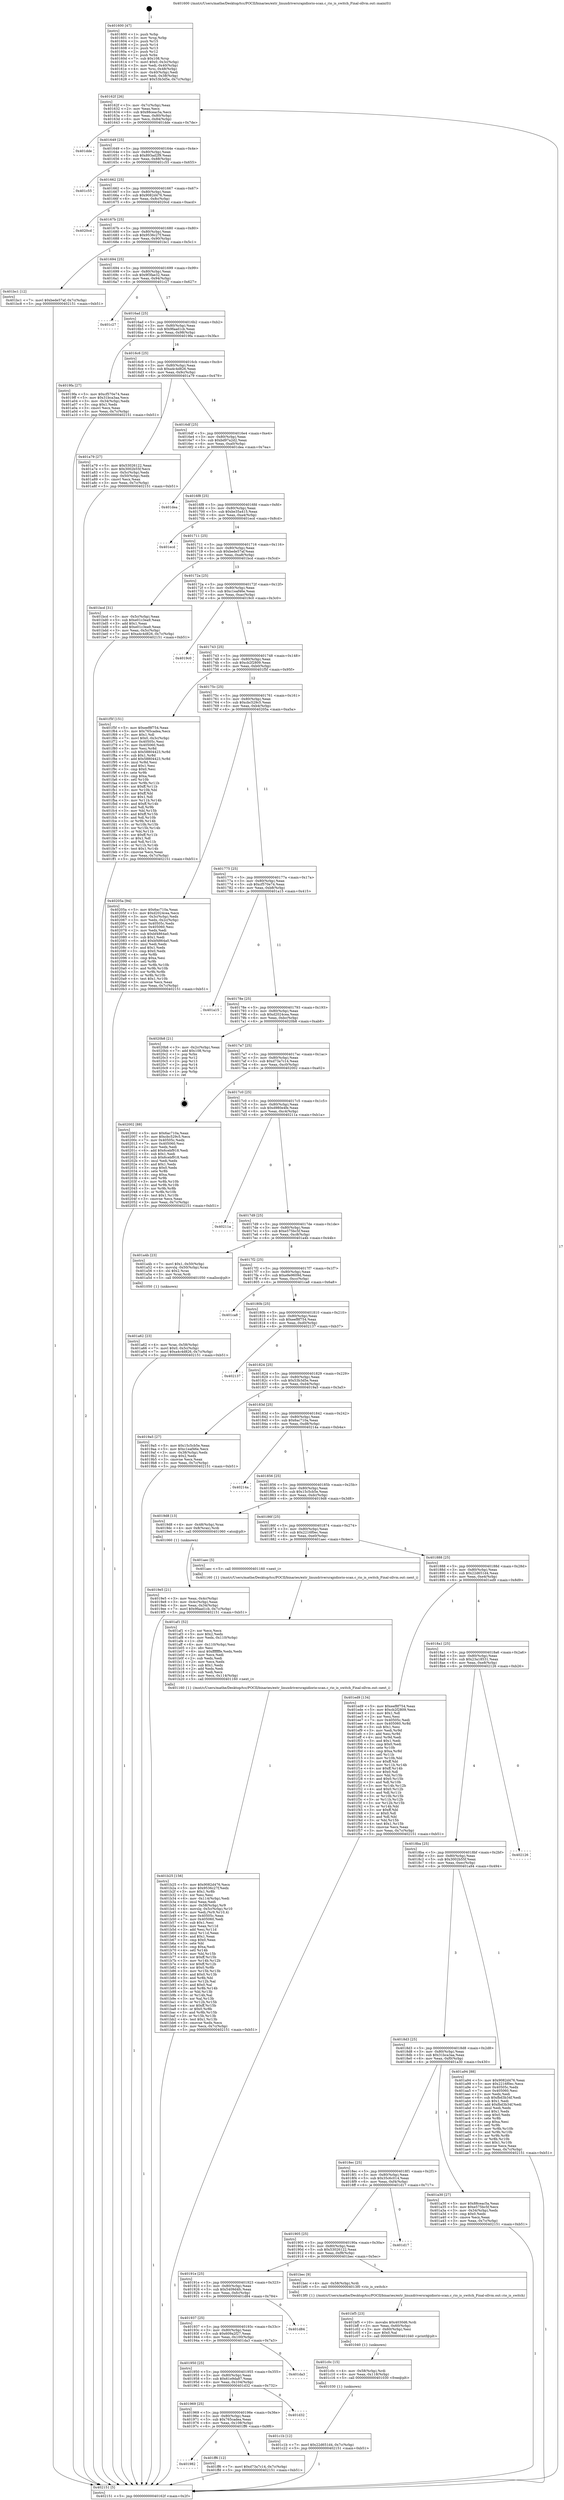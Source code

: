 digraph "0x401600" {
  label = "0x401600 (/mnt/c/Users/mathe/Desktop/tcc/POCII/binaries/extr_linuxdriversrapidiorio-scan.c_rio_is_switch_Final-ollvm.out::main(0))"
  labelloc = "t"
  node[shape=record]

  Entry [label="",width=0.3,height=0.3,shape=circle,fillcolor=black,style=filled]
  "0x40162f" [label="{
     0x40162f [26]\l
     | [instrs]\l
     &nbsp;&nbsp;0x40162f \<+3\>: mov -0x7c(%rbp),%eax\l
     &nbsp;&nbsp;0x401632 \<+2\>: mov %eax,%ecx\l
     &nbsp;&nbsp;0x401634 \<+6\>: sub $0x88ceac5a,%ecx\l
     &nbsp;&nbsp;0x40163a \<+3\>: mov %eax,-0x80(%rbp)\l
     &nbsp;&nbsp;0x40163d \<+6\>: mov %ecx,-0x84(%rbp)\l
     &nbsp;&nbsp;0x401643 \<+6\>: je 0000000000401dde \<main+0x7de\>\l
  }"]
  "0x401dde" [label="{
     0x401dde\l
  }", style=dashed]
  "0x401649" [label="{
     0x401649 [25]\l
     | [instrs]\l
     &nbsp;&nbsp;0x401649 \<+5\>: jmp 000000000040164e \<main+0x4e\>\l
     &nbsp;&nbsp;0x40164e \<+3\>: mov -0x80(%rbp),%eax\l
     &nbsp;&nbsp;0x401651 \<+5\>: sub $0x893ad2f9,%eax\l
     &nbsp;&nbsp;0x401656 \<+6\>: mov %eax,-0x88(%rbp)\l
     &nbsp;&nbsp;0x40165c \<+6\>: je 0000000000401c55 \<main+0x655\>\l
  }"]
  Exit [label="",width=0.3,height=0.3,shape=circle,fillcolor=black,style=filled,peripheries=2]
  "0x401c55" [label="{
     0x401c55\l
  }", style=dashed]
  "0x401662" [label="{
     0x401662 [25]\l
     | [instrs]\l
     &nbsp;&nbsp;0x401662 \<+5\>: jmp 0000000000401667 \<main+0x67\>\l
     &nbsp;&nbsp;0x401667 \<+3\>: mov -0x80(%rbp),%eax\l
     &nbsp;&nbsp;0x40166a \<+5\>: sub $0x9082d476,%eax\l
     &nbsp;&nbsp;0x40166f \<+6\>: mov %eax,-0x8c(%rbp)\l
     &nbsp;&nbsp;0x401675 \<+6\>: je 00000000004020cd \<main+0xacd\>\l
  }"]
  "0x401982" [label="{
     0x401982\l
  }", style=dashed]
  "0x4020cd" [label="{
     0x4020cd\l
  }", style=dashed]
  "0x40167b" [label="{
     0x40167b [25]\l
     | [instrs]\l
     &nbsp;&nbsp;0x40167b \<+5\>: jmp 0000000000401680 \<main+0x80\>\l
     &nbsp;&nbsp;0x401680 \<+3\>: mov -0x80(%rbp),%eax\l
     &nbsp;&nbsp;0x401683 \<+5\>: sub $0x9536c27f,%eax\l
     &nbsp;&nbsp;0x401688 \<+6\>: mov %eax,-0x90(%rbp)\l
     &nbsp;&nbsp;0x40168e \<+6\>: je 0000000000401bc1 \<main+0x5c1\>\l
  }"]
  "0x401ff6" [label="{
     0x401ff6 [12]\l
     | [instrs]\l
     &nbsp;&nbsp;0x401ff6 \<+7\>: movl $0xd73a7c14,-0x7c(%rbp)\l
     &nbsp;&nbsp;0x401ffd \<+5\>: jmp 0000000000402151 \<main+0xb51\>\l
  }"]
  "0x401bc1" [label="{
     0x401bc1 [12]\l
     | [instrs]\l
     &nbsp;&nbsp;0x401bc1 \<+7\>: movl $0xbede57af,-0x7c(%rbp)\l
     &nbsp;&nbsp;0x401bc8 \<+5\>: jmp 0000000000402151 \<main+0xb51\>\l
  }"]
  "0x401694" [label="{
     0x401694 [25]\l
     | [instrs]\l
     &nbsp;&nbsp;0x401694 \<+5\>: jmp 0000000000401699 \<main+0x99\>\l
     &nbsp;&nbsp;0x401699 \<+3\>: mov -0x80(%rbp),%eax\l
     &nbsp;&nbsp;0x40169c \<+5\>: sub $0x9f3fae32,%eax\l
     &nbsp;&nbsp;0x4016a1 \<+6\>: mov %eax,-0x94(%rbp)\l
     &nbsp;&nbsp;0x4016a7 \<+6\>: je 0000000000401c27 \<main+0x627\>\l
  }"]
  "0x401969" [label="{
     0x401969 [25]\l
     | [instrs]\l
     &nbsp;&nbsp;0x401969 \<+5\>: jmp 000000000040196e \<main+0x36e\>\l
     &nbsp;&nbsp;0x40196e \<+3\>: mov -0x80(%rbp),%eax\l
     &nbsp;&nbsp;0x401971 \<+5\>: sub $0x765cadea,%eax\l
     &nbsp;&nbsp;0x401976 \<+6\>: mov %eax,-0x108(%rbp)\l
     &nbsp;&nbsp;0x40197c \<+6\>: je 0000000000401ff6 \<main+0x9f6\>\l
  }"]
  "0x401c27" [label="{
     0x401c27\l
  }", style=dashed]
  "0x4016ad" [label="{
     0x4016ad [25]\l
     | [instrs]\l
     &nbsp;&nbsp;0x4016ad \<+5\>: jmp 00000000004016b2 \<main+0xb2\>\l
     &nbsp;&nbsp;0x4016b2 \<+3\>: mov -0x80(%rbp),%eax\l
     &nbsp;&nbsp;0x4016b5 \<+5\>: sub $0x9faad1cb,%eax\l
     &nbsp;&nbsp;0x4016ba \<+6\>: mov %eax,-0x98(%rbp)\l
     &nbsp;&nbsp;0x4016c0 \<+6\>: je 00000000004019fa \<main+0x3fa\>\l
  }"]
  "0x401d32" [label="{
     0x401d32\l
  }", style=dashed]
  "0x4019fa" [label="{
     0x4019fa [27]\l
     | [instrs]\l
     &nbsp;&nbsp;0x4019fa \<+5\>: mov $0xcf570e74,%eax\l
     &nbsp;&nbsp;0x4019ff \<+5\>: mov $0x31bca3aa,%ecx\l
     &nbsp;&nbsp;0x401a04 \<+3\>: mov -0x34(%rbp),%edx\l
     &nbsp;&nbsp;0x401a07 \<+3\>: cmp $0x1,%edx\l
     &nbsp;&nbsp;0x401a0a \<+3\>: cmovl %ecx,%eax\l
     &nbsp;&nbsp;0x401a0d \<+3\>: mov %eax,-0x7c(%rbp)\l
     &nbsp;&nbsp;0x401a10 \<+5\>: jmp 0000000000402151 \<main+0xb51\>\l
  }"]
  "0x4016c6" [label="{
     0x4016c6 [25]\l
     | [instrs]\l
     &nbsp;&nbsp;0x4016c6 \<+5\>: jmp 00000000004016cb \<main+0xcb\>\l
     &nbsp;&nbsp;0x4016cb \<+3\>: mov -0x80(%rbp),%eax\l
     &nbsp;&nbsp;0x4016ce \<+5\>: sub $0xa4c4d826,%eax\l
     &nbsp;&nbsp;0x4016d3 \<+6\>: mov %eax,-0x9c(%rbp)\l
     &nbsp;&nbsp;0x4016d9 \<+6\>: je 0000000000401a79 \<main+0x479\>\l
  }"]
  "0x401950" [label="{
     0x401950 [25]\l
     | [instrs]\l
     &nbsp;&nbsp;0x401950 \<+5\>: jmp 0000000000401955 \<main+0x355\>\l
     &nbsp;&nbsp;0x401955 \<+3\>: mov -0x80(%rbp),%eax\l
     &nbsp;&nbsp;0x401958 \<+5\>: sub $0x61e9da87,%eax\l
     &nbsp;&nbsp;0x40195d \<+6\>: mov %eax,-0x104(%rbp)\l
     &nbsp;&nbsp;0x401963 \<+6\>: je 0000000000401d32 \<main+0x732\>\l
  }"]
  "0x401a79" [label="{
     0x401a79 [27]\l
     | [instrs]\l
     &nbsp;&nbsp;0x401a79 \<+5\>: mov $0x53026122,%eax\l
     &nbsp;&nbsp;0x401a7e \<+5\>: mov $0x3002b55f,%ecx\l
     &nbsp;&nbsp;0x401a83 \<+3\>: mov -0x5c(%rbp),%edx\l
     &nbsp;&nbsp;0x401a86 \<+3\>: cmp -0x50(%rbp),%edx\l
     &nbsp;&nbsp;0x401a89 \<+3\>: cmovl %ecx,%eax\l
     &nbsp;&nbsp;0x401a8c \<+3\>: mov %eax,-0x7c(%rbp)\l
     &nbsp;&nbsp;0x401a8f \<+5\>: jmp 0000000000402151 \<main+0xb51\>\l
  }"]
  "0x4016df" [label="{
     0x4016df [25]\l
     | [instrs]\l
     &nbsp;&nbsp;0x4016df \<+5\>: jmp 00000000004016e4 \<main+0xe4\>\l
     &nbsp;&nbsp;0x4016e4 \<+3\>: mov -0x80(%rbp),%eax\l
     &nbsp;&nbsp;0x4016e7 \<+5\>: sub $0xbd97a2d2,%eax\l
     &nbsp;&nbsp;0x4016ec \<+6\>: mov %eax,-0xa0(%rbp)\l
     &nbsp;&nbsp;0x4016f2 \<+6\>: je 0000000000401dea \<main+0x7ea\>\l
  }"]
  "0x401da3" [label="{
     0x401da3\l
  }", style=dashed]
  "0x401dea" [label="{
     0x401dea\l
  }", style=dashed]
  "0x4016f8" [label="{
     0x4016f8 [25]\l
     | [instrs]\l
     &nbsp;&nbsp;0x4016f8 \<+5\>: jmp 00000000004016fd \<main+0xfd\>\l
     &nbsp;&nbsp;0x4016fd \<+3\>: mov -0x80(%rbp),%eax\l
     &nbsp;&nbsp;0x401700 \<+5\>: sub $0xbe35a415,%eax\l
     &nbsp;&nbsp;0x401705 \<+6\>: mov %eax,-0xa4(%rbp)\l
     &nbsp;&nbsp;0x40170b \<+6\>: je 0000000000401ecd \<main+0x8cd\>\l
  }"]
  "0x401937" [label="{
     0x401937 [25]\l
     | [instrs]\l
     &nbsp;&nbsp;0x401937 \<+5\>: jmp 000000000040193c \<main+0x33c\>\l
     &nbsp;&nbsp;0x40193c \<+3\>: mov -0x80(%rbp),%eax\l
     &nbsp;&nbsp;0x40193f \<+5\>: sub $0x609a2f27,%eax\l
     &nbsp;&nbsp;0x401944 \<+6\>: mov %eax,-0x100(%rbp)\l
     &nbsp;&nbsp;0x40194a \<+6\>: je 0000000000401da3 \<main+0x7a3\>\l
  }"]
  "0x401ecd" [label="{
     0x401ecd\l
  }", style=dashed]
  "0x401711" [label="{
     0x401711 [25]\l
     | [instrs]\l
     &nbsp;&nbsp;0x401711 \<+5\>: jmp 0000000000401716 \<main+0x116\>\l
     &nbsp;&nbsp;0x401716 \<+3\>: mov -0x80(%rbp),%eax\l
     &nbsp;&nbsp;0x401719 \<+5\>: sub $0xbede57af,%eax\l
     &nbsp;&nbsp;0x40171e \<+6\>: mov %eax,-0xa8(%rbp)\l
     &nbsp;&nbsp;0x401724 \<+6\>: je 0000000000401bcd \<main+0x5cd\>\l
  }"]
  "0x401d84" [label="{
     0x401d84\l
  }", style=dashed]
  "0x401bcd" [label="{
     0x401bcd [31]\l
     | [instrs]\l
     &nbsp;&nbsp;0x401bcd \<+3\>: mov -0x5c(%rbp),%eax\l
     &nbsp;&nbsp;0x401bd0 \<+5\>: sub $0xe01c3ea9,%eax\l
     &nbsp;&nbsp;0x401bd5 \<+3\>: add $0x1,%eax\l
     &nbsp;&nbsp;0x401bd8 \<+5\>: add $0xe01c3ea9,%eax\l
     &nbsp;&nbsp;0x401bdd \<+3\>: mov %eax,-0x5c(%rbp)\l
     &nbsp;&nbsp;0x401be0 \<+7\>: movl $0xa4c4d826,-0x7c(%rbp)\l
     &nbsp;&nbsp;0x401be7 \<+5\>: jmp 0000000000402151 \<main+0xb51\>\l
  }"]
  "0x40172a" [label="{
     0x40172a [25]\l
     | [instrs]\l
     &nbsp;&nbsp;0x40172a \<+5\>: jmp 000000000040172f \<main+0x12f\>\l
     &nbsp;&nbsp;0x40172f \<+3\>: mov -0x80(%rbp),%eax\l
     &nbsp;&nbsp;0x401732 \<+5\>: sub $0xc1eaf46e,%eax\l
     &nbsp;&nbsp;0x401737 \<+6\>: mov %eax,-0xac(%rbp)\l
     &nbsp;&nbsp;0x40173d \<+6\>: je 00000000004019c0 \<main+0x3c0\>\l
  }"]
  "0x401c1b" [label="{
     0x401c1b [12]\l
     | [instrs]\l
     &nbsp;&nbsp;0x401c1b \<+7\>: movl $0x22d651d4,-0x7c(%rbp)\l
     &nbsp;&nbsp;0x401c22 \<+5\>: jmp 0000000000402151 \<main+0xb51\>\l
  }"]
  "0x4019c0" [label="{
     0x4019c0\l
  }", style=dashed]
  "0x401743" [label="{
     0x401743 [25]\l
     | [instrs]\l
     &nbsp;&nbsp;0x401743 \<+5\>: jmp 0000000000401748 \<main+0x148\>\l
     &nbsp;&nbsp;0x401748 \<+3\>: mov -0x80(%rbp),%eax\l
     &nbsp;&nbsp;0x40174b \<+5\>: sub $0xcb2f2809,%eax\l
     &nbsp;&nbsp;0x401750 \<+6\>: mov %eax,-0xb0(%rbp)\l
     &nbsp;&nbsp;0x401756 \<+6\>: je 0000000000401f5f \<main+0x95f\>\l
  }"]
  "0x401c0c" [label="{
     0x401c0c [15]\l
     | [instrs]\l
     &nbsp;&nbsp;0x401c0c \<+4\>: mov -0x58(%rbp),%rdi\l
     &nbsp;&nbsp;0x401c10 \<+6\>: mov %eax,-0x118(%rbp)\l
     &nbsp;&nbsp;0x401c16 \<+5\>: call 0000000000401030 \<free@plt\>\l
     | [calls]\l
     &nbsp;&nbsp;0x401030 \{1\} (unknown)\l
  }"]
  "0x401f5f" [label="{
     0x401f5f [151]\l
     | [instrs]\l
     &nbsp;&nbsp;0x401f5f \<+5\>: mov $0xeef8f754,%eax\l
     &nbsp;&nbsp;0x401f64 \<+5\>: mov $0x765cadea,%ecx\l
     &nbsp;&nbsp;0x401f69 \<+2\>: mov $0x1,%dl\l
     &nbsp;&nbsp;0x401f6b \<+7\>: movl $0x0,-0x3c(%rbp)\l
     &nbsp;&nbsp;0x401f72 \<+7\>: mov 0x40505c,%esi\l
     &nbsp;&nbsp;0x401f79 \<+7\>: mov 0x405060,%edi\l
     &nbsp;&nbsp;0x401f80 \<+3\>: mov %esi,%r8d\l
     &nbsp;&nbsp;0x401f83 \<+7\>: sub $0x58804423,%r8d\l
     &nbsp;&nbsp;0x401f8a \<+4\>: sub $0x1,%r8d\l
     &nbsp;&nbsp;0x401f8e \<+7\>: add $0x58804423,%r8d\l
     &nbsp;&nbsp;0x401f95 \<+4\>: imul %r8d,%esi\l
     &nbsp;&nbsp;0x401f99 \<+3\>: and $0x1,%esi\l
     &nbsp;&nbsp;0x401f9c \<+3\>: cmp $0x0,%esi\l
     &nbsp;&nbsp;0x401f9f \<+4\>: sete %r9b\l
     &nbsp;&nbsp;0x401fa3 \<+3\>: cmp $0xa,%edi\l
     &nbsp;&nbsp;0x401fa6 \<+4\>: setl %r10b\l
     &nbsp;&nbsp;0x401faa \<+3\>: mov %r9b,%r11b\l
     &nbsp;&nbsp;0x401fad \<+4\>: xor $0xff,%r11b\l
     &nbsp;&nbsp;0x401fb1 \<+3\>: mov %r10b,%bl\l
     &nbsp;&nbsp;0x401fb4 \<+3\>: xor $0xff,%bl\l
     &nbsp;&nbsp;0x401fb7 \<+3\>: xor $0x1,%dl\l
     &nbsp;&nbsp;0x401fba \<+3\>: mov %r11b,%r14b\l
     &nbsp;&nbsp;0x401fbd \<+4\>: and $0xff,%r14b\l
     &nbsp;&nbsp;0x401fc1 \<+3\>: and %dl,%r9b\l
     &nbsp;&nbsp;0x401fc4 \<+3\>: mov %bl,%r15b\l
     &nbsp;&nbsp;0x401fc7 \<+4\>: and $0xff,%r15b\l
     &nbsp;&nbsp;0x401fcb \<+3\>: and %dl,%r10b\l
     &nbsp;&nbsp;0x401fce \<+3\>: or %r9b,%r14b\l
     &nbsp;&nbsp;0x401fd1 \<+3\>: or %r10b,%r15b\l
     &nbsp;&nbsp;0x401fd4 \<+3\>: xor %r15b,%r14b\l
     &nbsp;&nbsp;0x401fd7 \<+3\>: or %bl,%r11b\l
     &nbsp;&nbsp;0x401fda \<+4\>: xor $0xff,%r11b\l
     &nbsp;&nbsp;0x401fde \<+3\>: or $0x1,%dl\l
     &nbsp;&nbsp;0x401fe1 \<+3\>: and %dl,%r11b\l
     &nbsp;&nbsp;0x401fe4 \<+3\>: or %r11b,%r14b\l
     &nbsp;&nbsp;0x401fe7 \<+4\>: test $0x1,%r14b\l
     &nbsp;&nbsp;0x401feb \<+3\>: cmovne %ecx,%eax\l
     &nbsp;&nbsp;0x401fee \<+3\>: mov %eax,-0x7c(%rbp)\l
     &nbsp;&nbsp;0x401ff1 \<+5\>: jmp 0000000000402151 \<main+0xb51\>\l
  }"]
  "0x40175c" [label="{
     0x40175c [25]\l
     | [instrs]\l
     &nbsp;&nbsp;0x40175c \<+5\>: jmp 0000000000401761 \<main+0x161\>\l
     &nbsp;&nbsp;0x401761 \<+3\>: mov -0x80(%rbp),%eax\l
     &nbsp;&nbsp;0x401764 \<+5\>: sub $0xcbc529c5,%eax\l
     &nbsp;&nbsp;0x401769 \<+6\>: mov %eax,-0xb4(%rbp)\l
     &nbsp;&nbsp;0x40176f \<+6\>: je 000000000040205a \<main+0xa5a\>\l
  }"]
  "0x401bf5" [label="{
     0x401bf5 [23]\l
     | [instrs]\l
     &nbsp;&nbsp;0x401bf5 \<+10\>: movabs $0x4030d6,%rdi\l
     &nbsp;&nbsp;0x401bff \<+3\>: mov %eax,-0x60(%rbp)\l
     &nbsp;&nbsp;0x401c02 \<+3\>: mov -0x60(%rbp),%esi\l
     &nbsp;&nbsp;0x401c05 \<+2\>: mov $0x0,%al\l
     &nbsp;&nbsp;0x401c07 \<+5\>: call 0000000000401040 \<printf@plt\>\l
     | [calls]\l
     &nbsp;&nbsp;0x401040 \{1\} (unknown)\l
  }"]
  "0x40205a" [label="{
     0x40205a [94]\l
     | [instrs]\l
     &nbsp;&nbsp;0x40205a \<+5\>: mov $0x6ac710a,%eax\l
     &nbsp;&nbsp;0x40205f \<+5\>: mov $0xd2024cea,%ecx\l
     &nbsp;&nbsp;0x402064 \<+3\>: mov -0x3c(%rbp),%edx\l
     &nbsp;&nbsp;0x402067 \<+3\>: mov %edx,-0x2c(%rbp)\l
     &nbsp;&nbsp;0x40206a \<+7\>: mov 0x40505c,%edx\l
     &nbsp;&nbsp;0x402071 \<+7\>: mov 0x405060,%esi\l
     &nbsp;&nbsp;0x402078 \<+2\>: mov %edx,%edi\l
     &nbsp;&nbsp;0x40207a \<+6\>: sub $0xbf4864a0,%edi\l
     &nbsp;&nbsp;0x402080 \<+3\>: sub $0x1,%edi\l
     &nbsp;&nbsp;0x402083 \<+6\>: add $0xbf4864a0,%edi\l
     &nbsp;&nbsp;0x402089 \<+3\>: imul %edi,%edx\l
     &nbsp;&nbsp;0x40208c \<+3\>: and $0x1,%edx\l
     &nbsp;&nbsp;0x40208f \<+3\>: cmp $0x0,%edx\l
     &nbsp;&nbsp;0x402092 \<+4\>: sete %r8b\l
     &nbsp;&nbsp;0x402096 \<+3\>: cmp $0xa,%esi\l
     &nbsp;&nbsp;0x402099 \<+4\>: setl %r9b\l
     &nbsp;&nbsp;0x40209d \<+3\>: mov %r8b,%r10b\l
     &nbsp;&nbsp;0x4020a0 \<+3\>: and %r9b,%r10b\l
     &nbsp;&nbsp;0x4020a3 \<+3\>: xor %r9b,%r8b\l
     &nbsp;&nbsp;0x4020a6 \<+3\>: or %r8b,%r10b\l
     &nbsp;&nbsp;0x4020a9 \<+4\>: test $0x1,%r10b\l
     &nbsp;&nbsp;0x4020ad \<+3\>: cmovne %ecx,%eax\l
     &nbsp;&nbsp;0x4020b0 \<+3\>: mov %eax,-0x7c(%rbp)\l
     &nbsp;&nbsp;0x4020b3 \<+5\>: jmp 0000000000402151 \<main+0xb51\>\l
  }"]
  "0x401775" [label="{
     0x401775 [25]\l
     | [instrs]\l
     &nbsp;&nbsp;0x401775 \<+5\>: jmp 000000000040177a \<main+0x17a\>\l
     &nbsp;&nbsp;0x40177a \<+3\>: mov -0x80(%rbp),%eax\l
     &nbsp;&nbsp;0x40177d \<+5\>: sub $0xcf570e74,%eax\l
     &nbsp;&nbsp;0x401782 \<+6\>: mov %eax,-0xb8(%rbp)\l
     &nbsp;&nbsp;0x401788 \<+6\>: je 0000000000401a15 \<main+0x415\>\l
  }"]
  "0x40191e" [label="{
     0x40191e [25]\l
     | [instrs]\l
     &nbsp;&nbsp;0x40191e \<+5\>: jmp 0000000000401923 \<main+0x323\>\l
     &nbsp;&nbsp;0x401923 \<+3\>: mov -0x80(%rbp),%eax\l
     &nbsp;&nbsp;0x401926 \<+5\>: sub $0x5409d4fc,%eax\l
     &nbsp;&nbsp;0x40192b \<+6\>: mov %eax,-0xfc(%rbp)\l
     &nbsp;&nbsp;0x401931 \<+6\>: je 0000000000401d84 \<main+0x784\>\l
  }"]
  "0x401a15" [label="{
     0x401a15\l
  }", style=dashed]
  "0x40178e" [label="{
     0x40178e [25]\l
     | [instrs]\l
     &nbsp;&nbsp;0x40178e \<+5\>: jmp 0000000000401793 \<main+0x193\>\l
     &nbsp;&nbsp;0x401793 \<+3\>: mov -0x80(%rbp),%eax\l
     &nbsp;&nbsp;0x401796 \<+5\>: sub $0xd2024cea,%eax\l
     &nbsp;&nbsp;0x40179b \<+6\>: mov %eax,-0xbc(%rbp)\l
     &nbsp;&nbsp;0x4017a1 \<+6\>: je 00000000004020b8 \<main+0xab8\>\l
  }"]
  "0x401bec" [label="{
     0x401bec [9]\l
     | [instrs]\l
     &nbsp;&nbsp;0x401bec \<+4\>: mov -0x58(%rbp),%rdi\l
     &nbsp;&nbsp;0x401bf0 \<+5\>: call 00000000004013f0 \<rio_is_switch\>\l
     | [calls]\l
     &nbsp;&nbsp;0x4013f0 \{1\} (/mnt/c/Users/mathe/Desktop/tcc/POCII/binaries/extr_linuxdriversrapidiorio-scan.c_rio_is_switch_Final-ollvm.out::rio_is_switch)\l
  }"]
  "0x4020b8" [label="{
     0x4020b8 [21]\l
     | [instrs]\l
     &nbsp;&nbsp;0x4020b8 \<+3\>: mov -0x2c(%rbp),%eax\l
     &nbsp;&nbsp;0x4020bb \<+7\>: add $0x108,%rsp\l
     &nbsp;&nbsp;0x4020c2 \<+1\>: pop %rbx\l
     &nbsp;&nbsp;0x4020c3 \<+2\>: pop %r12\l
     &nbsp;&nbsp;0x4020c5 \<+2\>: pop %r13\l
     &nbsp;&nbsp;0x4020c7 \<+2\>: pop %r14\l
     &nbsp;&nbsp;0x4020c9 \<+2\>: pop %r15\l
     &nbsp;&nbsp;0x4020cb \<+1\>: pop %rbp\l
     &nbsp;&nbsp;0x4020cc \<+1\>: ret\l
  }"]
  "0x4017a7" [label="{
     0x4017a7 [25]\l
     | [instrs]\l
     &nbsp;&nbsp;0x4017a7 \<+5\>: jmp 00000000004017ac \<main+0x1ac\>\l
     &nbsp;&nbsp;0x4017ac \<+3\>: mov -0x80(%rbp),%eax\l
     &nbsp;&nbsp;0x4017af \<+5\>: sub $0xd73a7c14,%eax\l
     &nbsp;&nbsp;0x4017b4 \<+6\>: mov %eax,-0xc0(%rbp)\l
     &nbsp;&nbsp;0x4017ba \<+6\>: je 0000000000402002 \<main+0xa02\>\l
  }"]
  "0x401905" [label="{
     0x401905 [25]\l
     | [instrs]\l
     &nbsp;&nbsp;0x401905 \<+5\>: jmp 000000000040190a \<main+0x30a\>\l
     &nbsp;&nbsp;0x40190a \<+3\>: mov -0x80(%rbp),%eax\l
     &nbsp;&nbsp;0x40190d \<+5\>: sub $0x53026122,%eax\l
     &nbsp;&nbsp;0x401912 \<+6\>: mov %eax,-0xf8(%rbp)\l
     &nbsp;&nbsp;0x401918 \<+6\>: je 0000000000401bec \<main+0x5ec\>\l
  }"]
  "0x402002" [label="{
     0x402002 [88]\l
     | [instrs]\l
     &nbsp;&nbsp;0x402002 \<+5\>: mov $0x6ac710a,%eax\l
     &nbsp;&nbsp;0x402007 \<+5\>: mov $0xcbc529c5,%ecx\l
     &nbsp;&nbsp;0x40200c \<+7\>: mov 0x40505c,%edx\l
     &nbsp;&nbsp;0x402013 \<+7\>: mov 0x405060,%esi\l
     &nbsp;&nbsp;0x40201a \<+2\>: mov %edx,%edi\l
     &nbsp;&nbsp;0x40201c \<+6\>: add $0x6cebf918,%edi\l
     &nbsp;&nbsp;0x402022 \<+3\>: sub $0x1,%edi\l
     &nbsp;&nbsp;0x402025 \<+6\>: sub $0x6cebf918,%edi\l
     &nbsp;&nbsp;0x40202b \<+3\>: imul %edi,%edx\l
     &nbsp;&nbsp;0x40202e \<+3\>: and $0x1,%edx\l
     &nbsp;&nbsp;0x402031 \<+3\>: cmp $0x0,%edx\l
     &nbsp;&nbsp;0x402034 \<+4\>: sete %r8b\l
     &nbsp;&nbsp;0x402038 \<+3\>: cmp $0xa,%esi\l
     &nbsp;&nbsp;0x40203b \<+4\>: setl %r9b\l
     &nbsp;&nbsp;0x40203f \<+3\>: mov %r8b,%r10b\l
     &nbsp;&nbsp;0x402042 \<+3\>: and %r9b,%r10b\l
     &nbsp;&nbsp;0x402045 \<+3\>: xor %r9b,%r8b\l
     &nbsp;&nbsp;0x402048 \<+3\>: or %r8b,%r10b\l
     &nbsp;&nbsp;0x40204b \<+4\>: test $0x1,%r10b\l
     &nbsp;&nbsp;0x40204f \<+3\>: cmovne %ecx,%eax\l
     &nbsp;&nbsp;0x402052 \<+3\>: mov %eax,-0x7c(%rbp)\l
     &nbsp;&nbsp;0x402055 \<+5\>: jmp 0000000000402151 \<main+0xb51\>\l
  }"]
  "0x4017c0" [label="{
     0x4017c0 [25]\l
     | [instrs]\l
     &nbsp;&nbsp;0x4017c0 \<+5\>: jmp 00000000004017c5 \<main+0x1c5\>\l
     &nbsp;&nbsp;0x4017c5 \<+3\>: mov -0x80(%rbp),%eax\l
     &nbsp;&nbsp;0x4017c8 \<+5\>: sub $0xd980e4fe,%eax\l
     &nbsp;&nbsp;0x4017cd \<+6\>: mov %eax,-0xc4(%rbp)\l
     &nbsp;&nbsp;0x4017d3 \<+6\>: je 000000000040211a \<main+0xb1a\>\l
  }"]
  "0x401d17" [label="{
     0x401d17\l
  }", style=dashed]
  "0x40211a" [label="{
     0x40211a\l
  }", style=dashed]
  "0x4017d9" [label="{
     0x4017d9 [25]\l
     | [instrs]\l
     &nbsp;&nbsp;0x4017d9 \<+5\>: jmp 00000000004017de \<main+0x1de\>\l
     &nbsp;&nbsp;0x4017de \<+3\>: mov -0x80(%rbp),%eax\l
     &nbsp;&nbsp;0x4017e1 \<+5\>: sub $0xe575bc5f,%eax\l
     &nbsp;&nbsp;0x4017e6 \<+6\>: mov %eax,-0xc8(%rbp)\l
     &nbsp;&nbsp;0x4017ec \<+6\>: je 0000000000401a4b \<main+0x44b\>\l
  }"]
  "0x401b25" [label="{
     0x401b25 [156]\l
     | [instrs]\l
     &nbsp;&nbsp;0x401b25 \<+5\>: mov $0x9082d476,%ecx\l
     &nbsp;&nbsp;0x401b2a \<+5\>: mov $0x9536c27f,%edx\l
     &nbsp;&nbsp;0x401b2f \<+3\>: mov $0x1,%r8b\l
     &nbsp;&nbsp;0x401b32 \<+2\>: xor %esi,%esi\l
     &nbsp;&nbsp;0x401b34 \<+6\>: mov -0x114(%rbp),%edi\l
     &nbsp;&nbsp;0x401b3a \<+3\>: imul %eax,%edi\l
     &nbsp;&nbsp;0x401b3d \<+4\>: mov -0x58(%rbp),%r9\l
     &nbsp;&nbsp;0x401b41 \<+4\>: movslq -0x5c(%rbp),%r10\l
     &nbsp;&nbsp;0x401b45 \<+4\>: mov %edi,(%r9,%r10,4)\l
     &nbsp;&nbsp;0x401b49 \<+7\>: mov 0x40505c,%eax\l
     &nbsp;&nbsp;0x401b50 \<+7\>: mov 0x405060,%edi\l
     &nbsp;&nbsp;0x401b57 \<+3\>: sub $0x1,%esi\l
     &nbsp;&nbsp;0x401b5a \<+3\>: mov %eax,%r11d\l
     &nbsp;&nbsp;0x401b5d \<+3\>: add %esi,%r11d\l
     &nbsp;&nbsp;0x401b60 \<+4\>: imul %r11d,%eax\l
     &nbsp;&nbsp;0x401b64 \<+3\>: and $0x1,%eax\l
     &nbsp;&nbsp;0x401b67 \<+3\>: cmp $0x0,%eax\l
     &nbsp;&nbsp;0x401b6a \<+3\>: sete %bl\l
     &nbsp;&nbsp;0x401b6d \<+3\>: cmp $0xa,%edi\l
     &nbsp;&nbsp;0x401b70 \<+4\>: setl %r14b\l
     &nbsp;&nbsp;0x401b74 \<+3\>: mov %bl,%r15b\l
     &nbsp;&nbsp;0x401b77 \<+4\>: xor $0xff,%r15b\l
     &nbsp;&nbsp;0x401b7b \<+3\>: mov %r14b,%r12b\l
     &nbsp;&nbsp;0x401b7e \<+4\>: xor $0xff,%r12b\l
     &nbsp;&nbsp;0x401b82 \<+4\>: xor $0x0,%r8b\l
     &nbsp;&nbsp;0x401b86 \<+3\>: mov %r15b,%r13b\l
     &nbsp;&nbsp;0x401b89 \<+4\>: and $0x0,%r13b\l
     &nbsp;&nbsp;0x401b8d \<+3\>: and %r8b,%bl\l
     &nbsp;&nbsp;0x401b90 \<+3\>: mov %r12b,%al\l
     &nbsp;&nbsp;0x401b93 \<+2\>: and $0x0,%al\l
     &nbsp;&nbsp;0x401b95 \<+3\>: and %r8b,%r14b\l
     &nbsp;&nbsp;0x401b98 \<+3\>: or %bl,%r13b\l
     &nbsp;&nbsp;0x401b9b \<+3\>: or %r14b,%al\l
     &nbsp;&nbsp;0x401b9e \<+3\>: xor %al,%r13b\l
     &nbsp;&nbsp;0x401ba1 \<+3\>: or %r12b,%r15b\l
     &nbsp;&nbsp;0x401ba4 \<+4\>: xor $0xff,%r15b\l
     &nbsp;&nbsp;0x401ba8 \<+4\>: or $0x0,%r8b\l
     &nbsp;&nbsp;0x401bac \<+3\>: and %r8b,%r15b\l
     &nbsp;&nbsp;0x401baf \<+3\>: or %r15b,%r13b\l
     &nbsp;&nbsp;0x401bb2 \<+4\>: test $0x1,%r13b\l
     &nbsp;&nbsp;0x401bb6 \<+3\>: cmovne %edx,%ecx\l
     &nbsp;&nbsp;0x401bb9 \<+3\>: mov %ecx,-0x7c(%rbp)\l
     &nbsp;&nbsp;0x401bbc \<+5\>: jmp 0000000000402151 \<main+0xb51\>\l
  }"]
  "0x401a4b" [label="{
     0x401a4b [23]\l
     | [instrs]\l
     &nbsp;&nbsp;0x401a4b \<+7\>: movl $0x1,-0x50(%rbp)\l
     &nbsp;&nbsp;0x401a52 \<+4\>: movslq -0x50(%rbp),%rax\l
     &nbsp;&nbsp;0x401a56 \<+4\>: shl $0x2,%rax\l
     &nbsp;&nbsp;0x401a5a \<+3\>: mov %rax,%rdi\l
     &nbsp;&nbsp;0x401a5d \<+5\>: call 0000000000401050 \<malloc@plt\>\l
     | [calls]\l
     &nbsp;&nbsp;0x401050 \{1\} (unknown)\l
  }"]
  "0x4017f2" [label="{
     0x4017f2 [25]\l
     | [instrs]\l
     &nbsp;&nbsp;0x4017f2 \<+5\>: jmp 00000000004017f7 \<main+0x1f7\>\l
     &nbsp;&nbsp;0x4017f7 \<+3\>: mov -0x80(%rbp),%eax\l
     &nbsp;&nbsp;0x4017fa \<+5\>: sub $0xe9e9609d,%eax\l
     &nbsp;&nbsp;0x4017ff \<+6\>: mov %eax,-0xcc(%rbp)\l
     &nbsp;&nbsp;0x401805 \<+6\>: je 0000000000401ca8 \<main+0x6a8\>\l
  }"]
  "0x401af1" [label="{
     0x401af1 [52]\l
     | [instrs]\l
     &nbsp;&nbsp;0x401af1 \<+2\>: xor %ecx,%ecx\l
     &nbsp;&nbsp;0x401af3 \<+5\>: mov $0x2,%edx\l
     &nbsp;&nbsp;0x401af8 \<+6\>: mov %edx,-0x110(%rbp)\l
     &nbsp;&nbsp;0x401afe \<+1\>: cltd\l
     &nbsp;&nbsp;0x401aff \<+6\>: mov -0x110(%rbp),%esi\l
     &nbsp;&nbsp;0x401b05 \<+2\>: idiv %esi\l
     &nbsp;&nbsp;0x401b07 \<+6\>: imul $0xfffffffe,%edx,%edx\l
     &nbsp;&nbsp;0x401b0d \<+2\>: mov %ecx,%edi\l
     &nbsp;&nbsp;0x401b0f \<+2\>: sub %edx,%edi\l
     &nbsp;&nbsp;0x401b11 \<+2\>: mov %ecx,%edx\l
     &nbsp;&nbsp;0x401b13 \<+3\>: sub $0x1,%edx\l
     &nbsp;&nbsp;0x401b16 \<+2\>: add %edx,%edi\l
     &nbsp;&nbsp;0x401b18 \<+2\>: sub %edi,%ecx\l
     &nbsp;&nbsp;0x401b1a \<+6\>: mov %ecx,-0x114(%rbp)\l
     &nbsp;&nbsp;0x401b20 \<+5\>: call 0000000000401160 \<next_i\>\l
     | [calls]\l
     &nbsp;&nbsp;0x401160 \{1\} (/mnt/c/Users/mathe/Desktop/tcc/POCII/binaries/extr_linuxdriversrapidiorio-scan.c_rio_is_switch_Final-ollvm.out::next_i)\l
  }"]
  "0x401ca8" [label="{
     0x401ca8\l
  }", style=dashed]
  "0x40180b" [label="{
     0x40180b [25]\l
     | [instrs]\l
     &nbsp;&nbsp;0x40180b \<+5\>: jmp 0000000000401810 \<main+0x210\>\l
     &nbsp;&nbsp;0x401810 \<+3\>: mov -0x80(%rbp),%eax\l
     &nbsp;&nbsp;0x401813 \<+5\>: sub $0xeef8f754,%eax\l
     &nbsp;&nbsp;0x401818 \<+6\>: mov %eax,-0xd0(%rbp)\l
     &nbsp;&nbsp;0x40181e \<+6\>: je 0000000000402137 \<main+0xb37\>\l
  }"]
  "0x401a62" [label="{
     0x401a62 [23]\l
     | [instrs]\l
     &nbsp;&nbsp;0x401a62 \<+4\>: mov %rax,-0x58(%rbp)\l
     &nbsp;&nbsp;0x401a66 \<+7\>: movl $0x0,-0x5c(%rbp)\l
     &nbsp;&nbsp;0x401a6d \<+7\>: movl $0xa4c4d826,-0x7c(%rbp)\l
     &nbsp;&nbsp;0x401a74 \<+5\>: jmp 0000000000402151 \<main+0xb51\>\l
  }"]
  "0x402137" [label="{
     0x402137\l
  }", style=dashed]
  "0x401824" [label="{
     0x401824 [25]\l
     | [instrs]\l
     &nbsp;&nbsp;0x401824 \<+5\>: jmp 0000000000401829 \<main+0x229\>\l
     &nbsp;&nbsp;0x401829 \<+3\>: mov -0x80(%rbp),%eax\l
     &nbsp;&nbsp;0x40182c \<+5\>: sub $0x53b3d5e,%eax\l
     &nbsp;&nbsp;0x401831 \<+6\>: mov %eax,-0xd4(%rbp)\l
     &nbsp;&nbsp;0x401837 \<+6\>: je 00000000004019a5 \<main+0x3a5\>\l
  }"]
  "0x4018ec" [label="{
     0x4018ec [25]\l
     | [instrs]\l
     &nbsp;&nbsp;0x4018ec \<+5\>: jmp 00000000004018f1 \<main+0x2f1\>\l
     &nbsp;&nbsp;0x4018f1 \<+3\>: mov -0x80(%rbp),%eax\l
     &nbsp;&nbsp;0x4018f4 \<+5\>: sub $0x35c6c014,%eax\l
     &nbsp;&nbsp;0x4018f9 \<+6\>: mov %eax,-0xf4(%rbp)\l
     &nbsp;&nbsp;0x4018ff \<+6\>: je 0000000000401d17 \<main+0x717\>\l
  }"]
  "0x4019a5" [label="{
     0x4019a5 [27]\l
     | [instrs]\l
     &nbsp;&nbsp;0x4019a5 \<+5\>: mov $0x15c5cb5e,%eax\l
     &nbsp;&nbsp;0x4019aa \<+5\>: mov $0xc1eaf46e,%ecx\l
     &nbsp;&nbsp;0x4019af \<+3\>: mov -0x38(%rbp),%edx\l
     &nbsp;&nbsp;0x4019b2 \<+3\>: cmp $0x2,%edx\l
     &nbsp;&nbsp;0x4019b5 \<+3\>: cmovne %ecx,%eax\l
     &nbsp;&nbsp;0x4019b8 \<+3\>: mov %eax,-0x7c(%rbp)\l
     &nbsp;&nbsp;0x4019bb \<+5\>: jmp 0000000000402151 \<main+0xb51\>\l
  }"]
  "0x40183d" [label="{
     0x40183d [25]\l
     | [instrs]\l
     &nbsp;&nbsp;0x40183d \<+5\>: jmp 0000000000401842 \<main+0x242\>\l
     &nbsp;&nbsp;0x401842 \<+3\>: mov -0x80(%rbp),%eax\l
     &nbsp;&nbsp;0x401845 \<+5\>: sub $0x6ac710a,%eax\l
     &nbsp;&nbsp;0x40184a \<+6\>: mov %eax,-0xd8(%rbp)\l
     &nbsp;&nbsp;0x401850 \<+6\>: je 000000000040214a \<main+0xb4a\>\l
  }"]
  "0x402151" [label="{
     0x402151 [5]\l
     | [instrs]\l
     &nbsp;&nbsp;0x402151 \<+5\>: jmp 000000000040162f \<main+0x2f\>\l
  }"]
  "0x401600" [label="{
     0x401600 [47]\l
     | [instrs]\l
     &nbsp;&nbsp;0x401600 \<+1\>: push %rbp\l
     &nbsp;&nbsp;0x401601 \<+3\>: mov %rsp,%rbp\l
     &nbsp;&nbsp;0x401604 \<+2\>: push %r15\l
     &nbsp;&nbsp;0x401606 \<+2\>: push %r14\l
     &nbsp;&nbsp;0x401608 \<+2\>: push %r13\l
     &nbsp;&nbsp;0x40160a \<+2\>: push %r12\l
     &nbsp;&nbsp;0x40160c \<+1\>: push %rbx\l
     &nbsp;&nbsp;0x40160d \<+7\>: sub $0x108,%rsp\l
     &nbsp;&nbsp;0x401614 \<+7\>: movl $0x0,-0x3c(%rbp)\l
     &nbsp;&nbsp;0x40161b \<+3\>: mov %edi,-0x40(%rbp)\l
     &nbsp;&nbsp;0x40161e \<+4\>: mov %rsi,-0x48(%rbp)\l
     &nbsp;&nbsp;0x401622 \<+3\>: mov -0x40(%rbp),%edi\l
     &nbsp;&nbsp;0x401625 \<+3\>: mov %edi,-0x38(%rbp)\l
     &nbsp;&nbsp;0x401628 \<+7\>: movl $0x53b3d5e,-0x7c(%rbp)\l
  }"]
  "0x401a30" [label="{
     0x401a30 [27]\l
     | [instrs]\l
     &nbsp;&nbsp;0x401a30 \<+5\>: mov $0x88ceac5a,%eax\l
     &nbsp;&nbsp;0x401a35 \<+5\>: mov $0xe575bc5f,%ecx\l
     &nbsp;&nbsp;0x401a3a \<+3\>: mov -0x34(%rbp),%edx\l
     &nbsp;&nbsp;0x401a3d \<+3\>: cmp $0x0,%edx\l
     &nbsp;&nbsp;0x401a40 \<+3\>: cmove %ecx,%eax\l
     &nbsp;&nbsp;0x401a43 \<+3\>: mov %eax,-0x7c(%rbp)\l
     &nbsp;&nbsp;0x401a46 \<+5\>: jmp 0000000000402151 \<main+0xb51\>\l
  }"]
  "0x40214a" [label="{
     0x40214a\l
  }", style=dashed]
  "0x401856" [label="{
     0x401856 [25]\l
     | [instrs]\l
     &nbsp;&nbsp;0x401856 \<+5\>: jmp 000000000040185b \<main+0x25b\>\l
     &nbsp;&nbsp;0x40185b \<+3\>: mov -0x80(%rbp),%eax\l
     &nbsp;&nbsp;0x40185e \<+5\>: sub $0x15c5cb5e,%eax\l
     &nbsp;&nbsp;0x401863 \<+6\>: mov %eax,-0xdc(%rbp)\l
     &nbsp;&nbsp;0x401869 \<+6\>: je 00000000004019d8 \<main+0x3d8\>\l
  }"]
  "0x4018d3" [label="{
     0x4018d3 [25]\l
     | [instrs]\l
     &nbsp;&nbsp;0x4018d3 \<+5\>: jmp 00000000004018d8 \<main+0x2d8\>\l
     &nbsp;&nbsp;0x4018d8 \<+3\>: mov -0x80(%rbp),%eax\l
     &nbsp;&nbsp;0x4018db \<+5\>: sub $0x31bca3aa,%eax\l
     &nbsp;&nbsp;0x4018e0 \<+6\>: mov %eax,-0xf0(%rbp)\l
     &nbsp;&nbsp;0x4018e6 \<+6\>: je 0000000000401a30 \<main+0x430\>\l
  }"]
  "0x4019d8" [label="{
     0x4019d8 [13]\l
     | [instrs]\l
     &nbsp;&nbsp;0x4019d8 \<+4\>: mov -0x48(%rbp),%rax\l
     &nbsp;&nbsp;0x4019dc \<+4\>: mov 0x8(%rax),%rdi\l
     &nbsp;&nbsp;0x4019e0 \<+5\>: call 0000000000401060 \<atoi@plt\>\l
     | [calls]\l
     &nbsp;&nbsp;0x401060 \{1\} (unknown)\l
  }"]
  "0x40186f" [label="{
     0x40186f [25]\l
     | [instrs]\l
     &nbsp;&nbsp;0x40186f \<+5\>: jmp 0000000000401874 \<main+0x274\>\l
     &nbsp;&nbsp;0x401874 \<+3\>: mov -0x80(%rbp),%eax\l
     &nbsp;&nbsp;0x401877 \<+5\>: sub $0x2216f0ec,%eax\l
     &nbsp;&nbsp;0x40187c \<+6\>: mov %eax,-0xe0(%rbp)\l
     &nbsp;&nbsp;0x401882 \<+6\>: je 0000000000401aec \<main+0x4ec\>\l
  }"]
  "0x4019e5" [label="{
     0x4019e5 [21]\l
     | [instrs]\l
     &nbsp;&nbsp;0x4019e5 \<+3\>: mov %eax,-0x4c(%rbp)\l
     &nbsp;&nbsp;0x4019e8 \<+3\>: mov -0x4c(%rbp),%eax\l
     &nbsp;&nbsp;0x4019eb \<+3\>: mov %eax,-0x34(%rbp)\l
     &nbsp;&nbsp;0x4019ee \<+7\>: movl $0x9faad1cb,-0x7c(%rbp)\l
     &nbsp;&nbsp;0x4019f5 \<+5\>: jmp 0000000000402151 \<main+0xb51\>\l
  }"]
  "0x401a94" [label="{
     0x401a94 [88]\l
     | [instrs]\l
     &nbsp;&nbsp;0x401a94 \<+5\>: mov $0x9082d476,%eax\l
     &nbsp;&nbsp;0x401a99 \<+5\>: mov $0x2216f0ec,%ecx\l
     &nbsp;&nbsp;0x401a9e \<+7\>: mov 0x40505c,%edx\l
     &nbsp;&nbsp;0x401aa5 \<+7\>: mov 0x405060,%esi\l
     &nbsp;&nbsp;0x401aac \<+2\>: mov %edx,%edi\l
     &nbsp;&nbsp;0x401aae \<+6\>: sub $0xfbd3b34f,%edi\l
     &nbsp;&nbsp;0x401ab4 \<+3\>: sub $0x1,%edi\l
     &nbsp;&nbsp;0x401ab7 \<+6\>: add $0xfbd3b34f,%edi\l
     &nbsp;&nbsp;0x401abd \<+3\>: imul %edi,%edx\l
     &nbsp;&nbsp;0x401ac0 \<+3\>: and $0x1,%edx\l
     &nbsp;&nbsp;0x401ac3 \<+3\>: cmp $0x0,%edx\l
     &nbsp;&nbsp;0x401ac6 \<+4\>: sete %r8b\l
     &nbsp;&nbsp;0x401aca \<+3\>: cmp $0xa,%esi\l
     &nbsp;&nbsp;0x401acd \<+4\>: setl %r9b\l
     &nbsp;&nbsp;0x401ad1 \<+3\>: mov %r8b,%r10b\l
     &nbsp;&nbsp;0x401ad4 \<+3\>: and %r9b,%r10b\l
     &nbsp;&nbsp;0x401ad7 \<+3\>: xor %r9b,%r8b\l
     &nbsp;&nbsp;0x401ada \<+3\>: or %r8b,%r10b\l
     &nbsp;&nbsp;0x401add \<+4\>: test $0x1,%r10b\l
     &nbsp;&nbsp;0x401ae1 \<+3\>: cmovne %ecx,%eax\l
     &nbsp;&nbsp;0x401ae4 \<+3\>: mov %eax,-0x7c(%rbp)\l
     &nbsp;&nbsp;0x401ae7 \<+5\>: jmp 0000000000402151 \<main+0xb51\>\l
  }"]
  "0x401aec" [label="{
     0x401aec [5]\l
     | [instrs]\l
     &nbsp;&nbsp;0x401aec \<+5\>: call 0000000000401160 \<next_i\>\l
     | [calls]\l
     &nbsp;&nbsp;0x401160 \{1\} (/mnt/c/Users/mathe/Desktop/tcc/POCII/binaries/extr_linuxdriversrapidiorio-scan.c_rio_is_switch_Final-ollvm.out::next_i)\l
  }"]
  "0x401888" [label="{
     0x401888 [25]\l
     | [instrs]\l
     &nbsp;&nbsp;0x401888 \<+5\>: jmp 000000000040188d \<main+0x28d\>\l
     &nbsp;&nbsp;0x40188d \<+3\>: mov -0x80(%rbp),%eax\l
     &nbsp;&nbsp;0x401890 \<+5\>: sub $0x22d651d4,%eax\l
     &nbsp;&nbsp;0x401895 \<+6\>: mov %eax,-0xe4(%rbp)\l
     &nbsp;&nbsp;0x40189b \<+6\>: je 0000000000401ed9 \<main+0x8d9\>\l
  }"]
  "0x4018ba" [label="{
     0x4018ba [25]\l
     | [instrs]\l
     &nbsp;&nbsp;0x4018ba \<+5\>: jmp 00000000004018bf \<main+0x2bf\>\l
     &nbsp;&nbsp;0x4018bf \<+3\>: mov -0x80(%rbp),%eax\l
     &nbsp;&nbsp;0x4018c2 \<+5\>: sub $0x3002b55f,%eax\l
     &nbsp;&nbsp;0x4018c7 \<+6\>: mov %eax,-0xec(%rbp)\l
     &nbsp;&nbsp;0x4018cd \<+6\>: je 0000000000401a94 \<main+0x494\>\l
  }"]
  "0x401ed9" [label="{
     0x401ed9 [134]\l
     | [instrs]\l
     &nbsp;&nbsp;0x401ed9 \<+5\>: mov $0xeef8f754,%eax\l
     &nbsp;&nbsp;0x401ede \<+5\>: mov $0xcb2f2809,%ecx\l
     &nbsp;&nbsp;0x401ee3 \<+2\>: mov $0x1,%dl\l
     &nbsp;&nbsp;0x401ee5 \<+2\>: xor %esi,%esi\l
     &nbsp;&nbsp;0x401ee7 \<+7\>: mov 0x40505c,%edi\l
     &nbsp;&nbsp;0x401eee \<+8\>: mov 0x405060,%r8d\l
     &nbsp;&nbsp;0x401ef6 \<+3\>: sub $0x1,%esi\l
     &nbsp;&nbsp;0x401ef9 \<+3\>: mov %edi,%r9d\l
     &nbsp;&nbsp;0x401efc \<+3\>: add %esi,%r9d\l
     &nbsp;&nbsp;0x401eff \<+4\>: imul %r9d,%edi\l
     &nbsp;&nbsp;0x401f03 \<+3\>: and $0x1,%edi\l
     &nbsp;&nbsp;0x401f06 \<+3\>: cmp $0x0,%edi\l
     &nbsp;&nbsp;0x401f09 \<+4\>: sete %r10b\l
     &nbsp;&nbsp;0x401f0d \<+4\>: cmp $0xa,%r8d\l
     &nbsp;&nbsp;0x401f11 \<+4\>: setl %r11b\l
     &nbsp;&nbsp;0x401f15 \<+3\>: mov %r10b,%bl\l
     &nbsp;&nbsp;0x401f18 \<+3\>: xor $0xff,%bl\l
     &nbsp;&nbsp;0x401f1b \<+3\>: mov %r11b,%r14b\l
     &nbsp;&nbsp;0x401f1e \<+4\>: xor $0xff,%r14b\l
     &nbsp;&nbsp;0x401f22 \<+3\>: xor $0x0,%dl\l
     &nbsp;&nbsp;0x401f25 \<+3\>: mov %bl,%r15b\l
     &nbsp;&nbsp;0x401f28 \<+4\>: and $0x0,%r15b\l
     &nbsp;&nbsp;0x401f2c \<+3\>: and %dl,%r10b\l
     &nbsp;&nbsp;0x401f2f \<+3\>: mov %r14b,%r12b\l
     &nbsp;&nbsp;0x401f32 \<+4\>: and $0x0,%r12b\l
     &nbsp;&nbsp;0x401f36 \<+3\>: and %dl,%r11b\l
     &nbsp;&nbsp;0x401f39 \<+3\>: or %r10b,%r15b\l
     &nbsp;&nbsp;0x401f3c \<+3\>: or %r11b,%r12b\l
     &nbsp;&nbsp;0x401f3f \<+3\>: xor %r12b,%r15b\l
     &nbsp;&nbsp;0x401f42 \<+3\>: or %r14b,%bl\l
     &nbsp;&nbsp;0x401f45 \<+3\>: xor $0xff,%bl\l
     &nbsp;&nbsp;0x401f48 \<+3\>: or $0x0,%dl\l
     &nbsp;&nbsp;0x401f4b \<+2\>: and %dl,%bl\l
     &nbsp;&nbsp;0x401f4d \<+3\>: or %bl,%r15b\l
     &nbsp;&nbsp;0x401f50 \<+4\>: test $0x1,%r15b\l
     &nbsp;&nbsp;0x401f54 \<+3\>: cmovne %ecx,%eax\l
     &nbsp;&nbsp;0x401f57 \<+3\>: mov %eax,-0x7c(%rbp)\l
     &nbsp;&nbsp;0x401f5a \<+5\>: jmp 0000000000402151 \<main+0xb51\>\l
  }"]
  "0x4018a1" [label="{
     0x4018a1 [25]\l
     | [instrs]\l
     &nbsp;&nbsp;0x4018a1 \<+5\>: jmp 00000000004018a6 \<main+0x2a6\>\l
     &nbsp;&nbsp;0x4018a6 \<+3\>: mov -0x80(%rbp),%eax\l
     &nbsp;&nbsp;0x4018a9 \<+5\>: sub $0x23a18531,%eax\l
     &nbsp;&nbsp;0x4018ae \<+6\>: mov %eax,-0xe8(%rbp)\l
     &nbsp;&nbsp;0x4018b4 \<+6\>: je 0000000000402126 \<main+0xb26\>\l
  }"]
  "0x402126" [label="{
     0x402126\l
  }", style=dashed]
  Entry -> "0x401600" [label=" 1"]
  "0x40162f" -> "0x401dde" [label=" 0"]
  "0x40162f" -> "0x401649" [label=" 18"]
  "0x4020b8" -> Exit [label=" 1"]
  "0x401649" -> "0x401c55" [label=" 0"]
  "0x401649" -> "0x401662" [label=" 18"]
  "0x40205a" -> "0x402151" [label=" 1"]
  "0x401662" -> "0x4020cd" [label=" 0"]
  "0x401662" -> "0x40167b" [label=" 18"]
  "0x402002" -> "0x402151" [label=" 1"]
  "0x40167b" -> "0x401bc1" [label=" 1"]
  "0x40167b" -> "0x401694" [label=" 17"]
  "0x401ff6" -> "0x402151" [label=" 1"]
  "0x401694" -> "0x401c27" [label=" 0"]
  "0x401694" -> "0x4016ad" [label=" 17"]
  "0x401969" -> "0x401ff6" [label=" 1"]
  "0x4016ad" -> "0x4019fa" [label=" 1"]
  "0x4016ad" -> "0x4016c6" [label=" 16"]
  "0x401969" -> "0x401982" [label=" 0"]
  "0x4016c6" -> "0x401a79" [label=" 2"]
  "0x4016c6" -> "0x4016df" [label=" 14"]
  "0x401950" -> "0x401d32" [label=" 0"]
  "0x4016df" -> "0x401dea" [label=" 0"]
  "0x4016df" -> "0x4016f8" [label=" 14"]
  "0x401950" -> "0x401969" [label=" 1"]
  "0x4016f8" -> "0x401ecd" [label=" 0"]
  "0x4016f8" -> "0x401711" [label=" 14"]
  "0x401937" -> "0x401da3" [label=" 0"]
  "0x401711" -> "0x401bcd" [label=" 1"]
  "0x401711" -> "0x40172a" [label=" 13"]
  "0x401937" -> "0x401950" [label=" 1"]
  "0x40172a" -> "0x4019c0" [label=" 0"]
  "0x40172a" -> "0x401743" [label=" 13"]
  "0x40191e" -> "0x401d84" [label=" 0"]
  "0x401743" -> "0x401f5f" [label=" 1"]
  "0x401743" -> "0x40175c" [label=" 12"]
  "0x40191e" -> "0x401937" [label=" 1"]
  "0x40175c" -> "0x40205a" [label=" 1"]
  "0x40175c" -> "0x401775" [label=" 11"]
  "0x401f5f" -> "0x402151" [label=" 1"]
  "0x401775" -> "0x401a15" [label=" 0"]
  "0x401775" -> "0x40178e" [label=" 11"]
  "0x401ed9" -> "0x402151" [label=" 1"]
  "0x40178e" -> "0x4020b8" [label=" 1"]
  "0x40178e" -> "0x4017a7" [label=" 10"]
  "0x401c1b" -> "0x402151" [label=" 1"]
  "0x4017a7" -> "0x402002" [label=" 1"]
  "0x4017a7" -> "0x4017c0" [label=" 9"]
  "0x401bf5" -> "0x401c0c" [label=" 1"]
  "0x4017c0" -> "0x40211a" [label=" 0"]
  "0x4017c0" -> "0x4017d9" [label=" 9"]
  "0x401bec" -> "0x401bf5" [label=" 1"]
  "0x4017d9" -> "0x401a4b" [label=" 1"]
  "0x4017d9" -> "0x4017f2" [label=" 8"]
  "0x401905" -> "0x401bec" [label=" 1"]
  "0x4017f2" -> "0x401ca8" [label=" 0"]
  "0x4017f2" -> "0x40180b" [label=" 8"]
  "0x401c0c" -> "0x401c1b" [label=" 1"]
  "0x40180b" -> "0x402137" [label=" 0"]
  "0x40180b" -> "0x401824" [label=" 8"]
  "0x4018ec" -> "0x401905" [label=" 2"]
  "0x401824" -> "0x4019a5" [label=" 1"]
  "0x401824" -> "0x40183d" [label=" 7"]
  "0x4019a5" -> "0x402151" [label=" 1"]
  "0x401600" -> "0x40162f" [label=" 1"]
  "0x402151" -> "0x40162f" [label=" 17"]
  "0x4018ec" -> "0x401d17" [label=" 0"]
  "0x40183d" -> "0x40214a" [label=" 0"]
  "0x40183d" -> "0x401856" [label=" 7"]
  "0x401905" -> "0x40191e" [label=" 1"]
  "0x401856" -> "0x4019d8" [label=" 1"]
  "0x401856" -> "0x40186f" [label=" 6"]
  "0x4019d8" -> "0x4019e5" [label=" 1"]
  "0x4019e5" -> "0x402151" [label=" 1"]
  "0x4019fa" -> "0x402151" [label=" 1"]
  "0x401bc1" -> "0x402151" [label=" 1"]
  "0x40186f" -> "0x401aec" [label=" 1"]
  "0x40186f" -> "0x401888" [label=" 5"]
  "0x401b25" -> "0x402151" [label=" 1"]
  "0x401888" -> "0x401ed9" [label=" 1"]
  "0x401888" -> "0x4018a1" [label=" 4"]
  "0x401aec" -> "0x401af1" [label=" 1"]
  "0x4018a1" -> "0x402126" [label=" 0"]
  "0x4018a1" -> "0x4018ba" [label=" 4"]
  "0x401af1" -> "0x401b25" [label=" 1"]
  "0x4018ba" -> "0x401a94" [label=" 1"]
  "0x4018ba" -> "0x4018d3" [label=" 3"]
  "0x401bcd" -> "0x402151" [label=" 1"]
  "0x4018d3" -> "0x401a30" [label=" 1"]
  "0x4018d3" -> "0x4018ec" [label=" 2"]
  "0x401a30" -> "0x402151" [label=" 1"]
  "0x401a4b" -> "0x401a62" [label=" 1"]
  "0x401a62" -> "0x402151" [label=" 1"]
  "0x401a79" -> "0x402151" [label=" 2"]
  "0x401a94" -> "0x402151" [label=" 1"]
}
